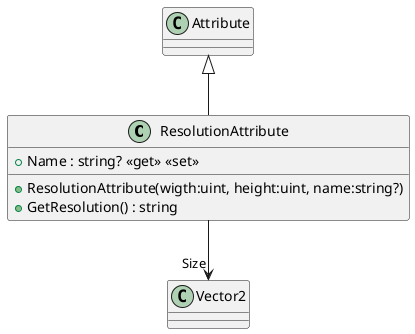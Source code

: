 @startuml
class ResolutionAttribute {
    + Name : string? <<get>> <<set>>
    + ResolutionAttribute(wigth:uint, height:uint, name:string?)
    + GetResolution() : string
}
Attribute <|-- ResolutionAttribute
ResolutionAttribute --> "Size" Vector2
@enduml
